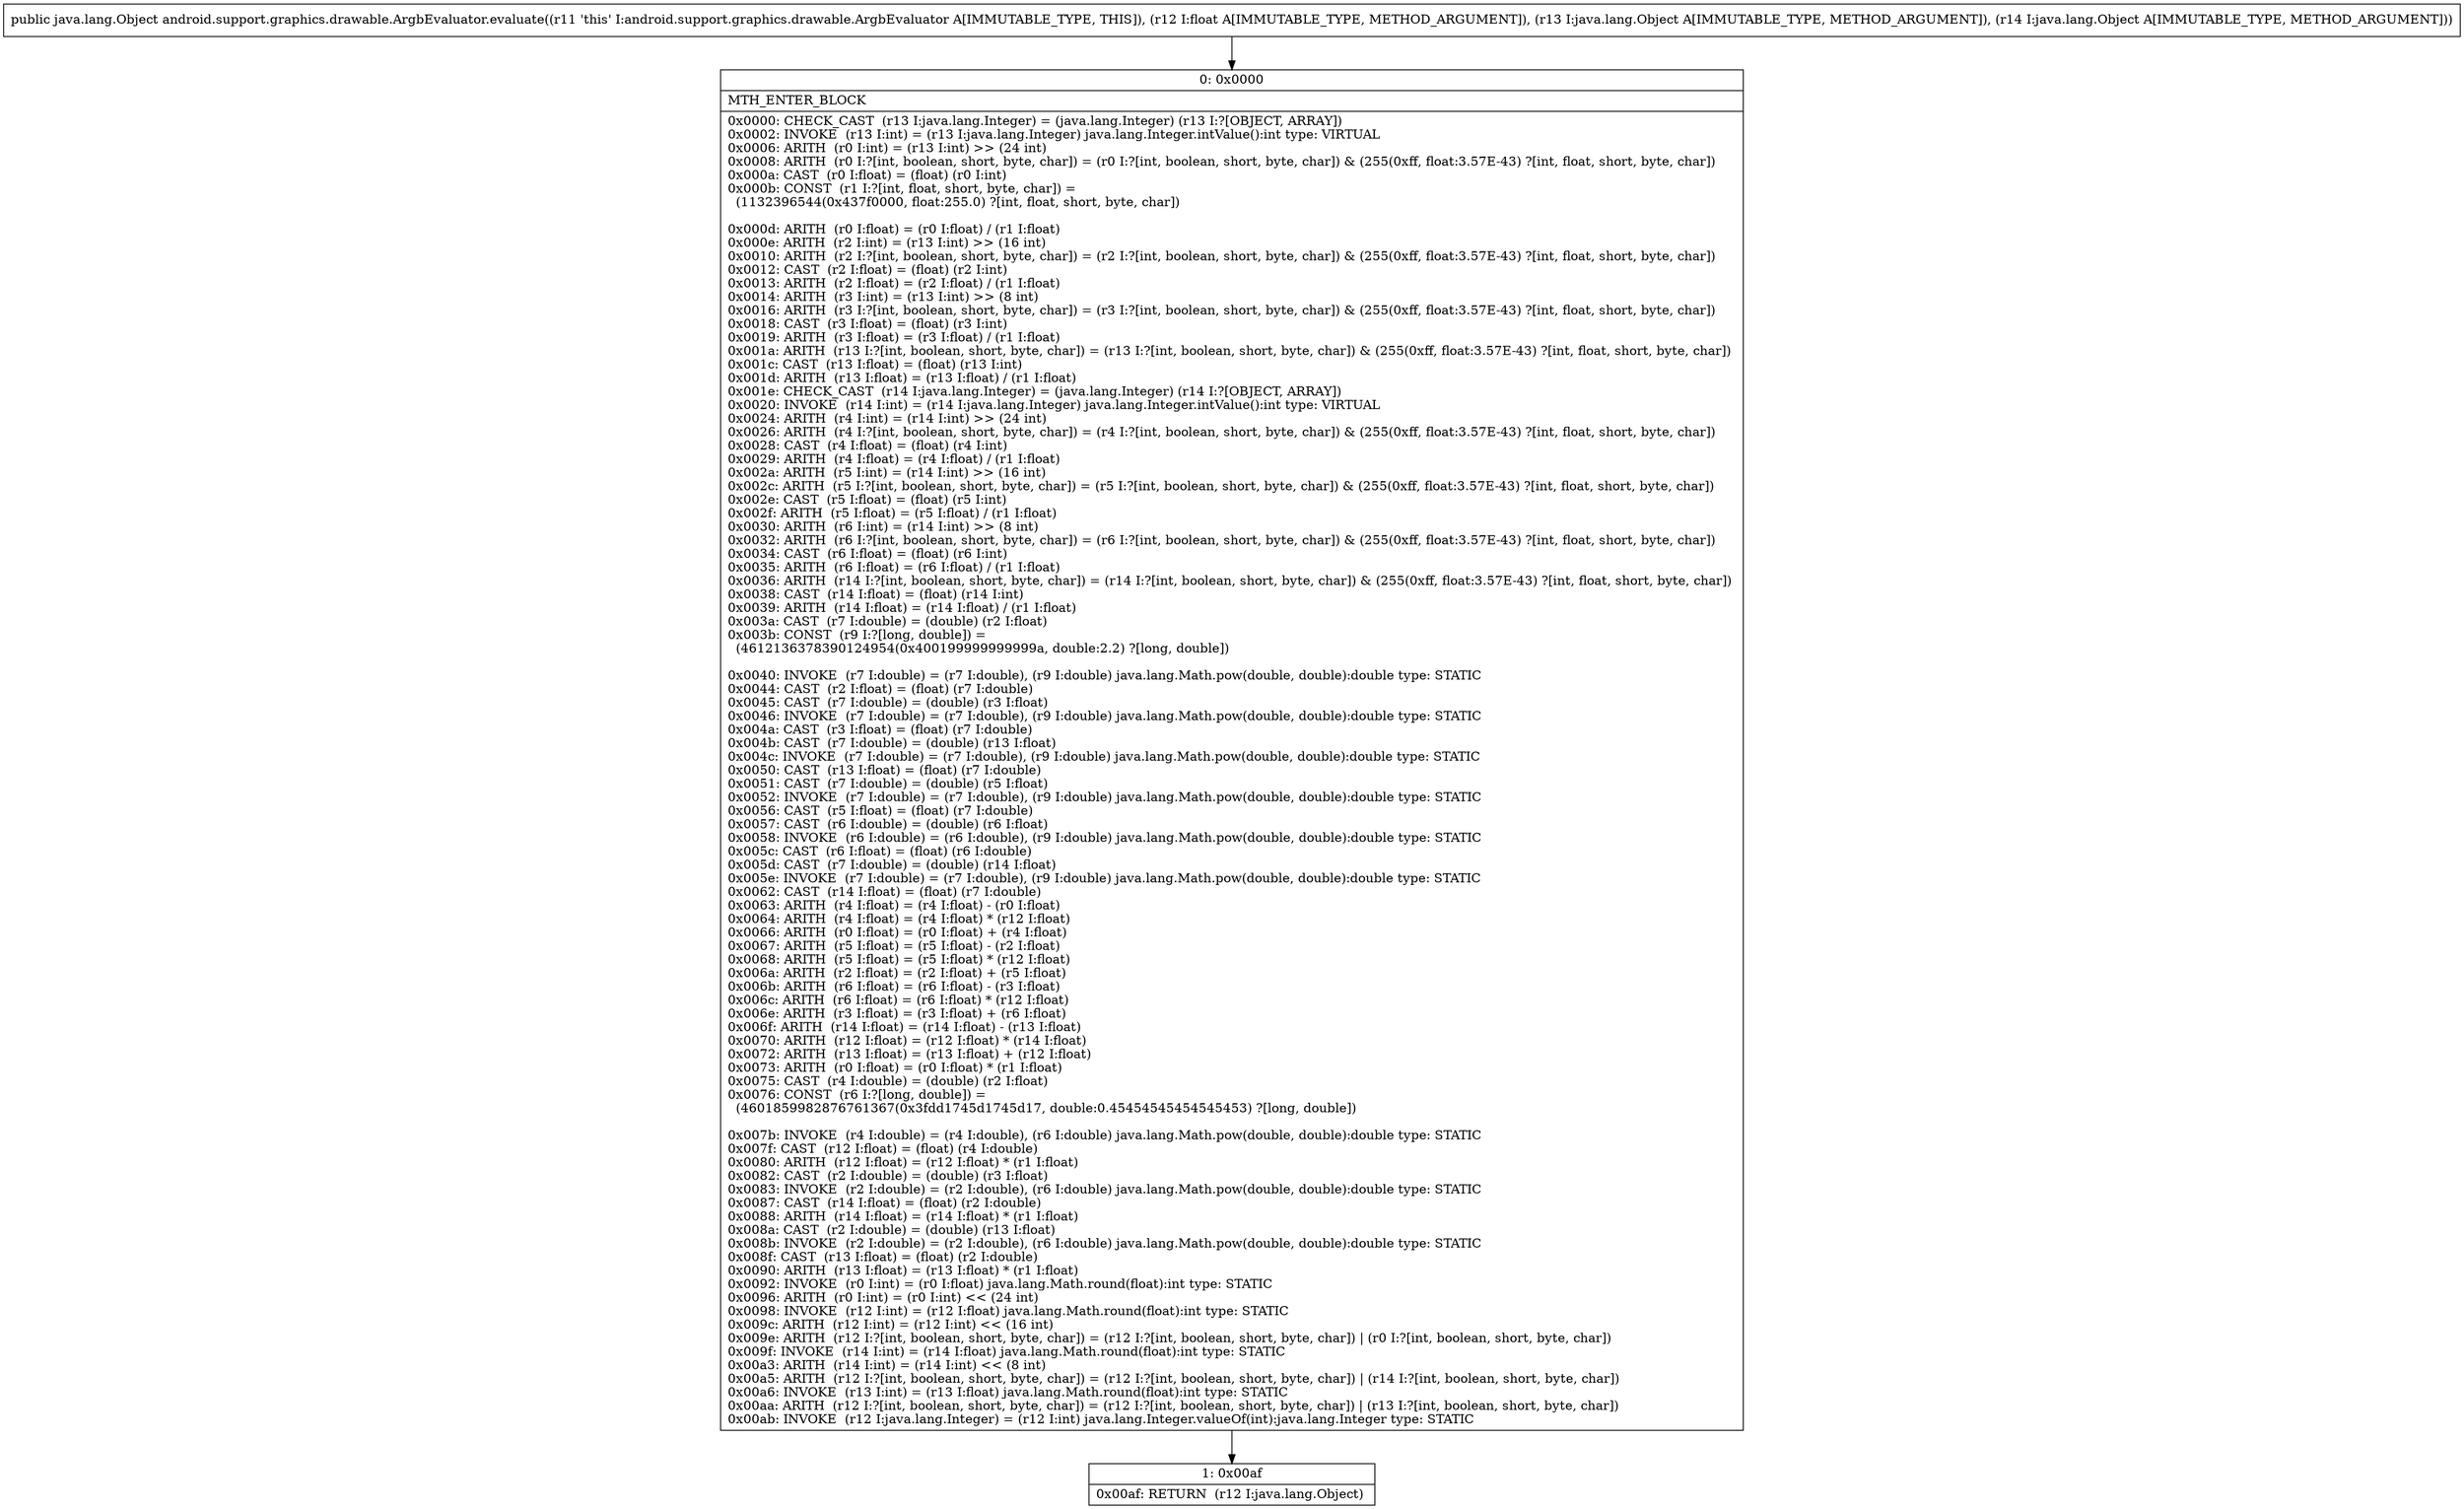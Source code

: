 digraph "CFG forandroid.support.graphics.drawable.ArgbEvaluator.evaluate(FLjava\/lang\/Object;Ljava\/lang\/Object;)Ljava\/lang\/Object;" {
Node_0 [shape=record,label="{0\:\ 0x0000|MTH_ENTER_BLOCK\l|0x0000: CHECK_CAST  (r13 I:java.lang.Integer) = (java.lang.Integer) (r13 I:?[OBJECT, ARRAY]) \l0x0002: INVOKE  (r13 I:int) = (r13 I:java.lang.Integer) java.lang.Integer.intValue():int type: VIRTUAL \l0x0006: ARITH  (r0 I:int) = (r13 I:int) \>\> (24 int) \l0x0008: ARITH  (r0 I:?[int, boolean, short, byte, char]) = (r0 I:?[int, boolean, short, byte, char]) & (255(0xff, float:3.57E\-43) ?[int, float, short, byte, char]) \l0x000a: CAST  (r0 I:float) = (float) (r0 I:int) \l0x000b: CONST  (r1 I:?[int, float, short, byte, char]) = \l  (1132396544(0x437f0000, float:255.0) ?[int, float, short, byte, char])\l \l0x000d: ARITH  (r0 I:float) = (r0 I:float) \/ (r1 I:float) \l0x000e: ARITH  (r2 I:int) = (r13 I:int) \>\> (16 int) \l0x0010: ARITH  (r2 I:?[int, boolean, short, byte, char]) = (r2 I:?[int, boolean, short, byte, char]) & (255(0xff, float:3.57E\-43) ?[int, float, short, byte, char]) \l0x0012: CAST  (r2 I:float) = (float) (r2 I:int) \l0x0013: ARITH  (r2 I:float) = (r2 I:float) \/ (r1 I:float) \l0x0014: ARITH  (r3 I:int) = (r13 I:int) \>\> (8 int) \l0x0016: ARITH  (r3 I:?[int, boolean, short, byte, char]) = (r3 I:?[int, boolean, short, byte, char]) & (255(0xff, float:3.57E\-43) ?[int, float, short, byte, char]) \l0x0018: CAST  (r3 I:float) = (float) (r3 I:int) \l0x0019: ARITH  (r3 I:float) = (r3 I:float) \/ (r1 I:float) \l0x001a: ARITH  (r13 I:?[int, boolean, short, byte, char]) = (r13 I:?[int, boolean, short, byte, char]) & (255(0xff, float:3.57E\-43) ?[int, float, short, byte, char]) \l0x001c: CAST  (r13 I:float) = (float) (r13 I:int) \l0x001d: ARITH  (r13 I:float) = (r13 I:float) \/ (r1 I:float) \l0x001e: CHECK_CAST  (r14 I:java.lang.Integer) = (java.lang.Integer) (r14 I:?[OBJECT, ARRAY]) \l0x0020: INVOKE  (r14 I:int) = (r14 I:java.lang.Integer) java.lang.Integer.intValue():int type: VIRTUAL \l0x0024: ARITH  (r4 I:int) = (r14 I:int) \>\> (24 int) \l0x0026: ARITH  (r4 I:?[int, boolean, short, byte, char]) = (r4 I:?[int, boolean, short, byte, char]) & (255(0xff, float:3.57E\-43) ?[int, float, short, byte, char]) \l0x0028: CAST  (r4 I:float) = (float) (r4 I:int) \l0x0029: ARITH  (r4 I:float) = (r4 I:float) \/ (r1 I:float) \l0x002a: ARITH  (r5 I:int) = (r14 I:int) \>\> (16 int) \l0x002c: ARITH  (r5 I:?[int, boolean, short, byte, char]) = (r5 I:?[int, boolean, short, byte, char]) & (255(0xff, float:3.57E\-43) ?[int, float, short, byte, char]) \l0x002e: CAST  (r5 I:float) = (float) (r5 I:int) \l0x002f: ARITH  (r5 I:float) = (r5 I:float) \/ (r1 I:float) \l0x0030: ARITH  (r6 I:int) = (r14 I:int) \>\> (8 int) \l0x0032: ARITH  (r6 I:?[int, boolean, short, byte, char]) = (r6 I:?[int, boolean, short, byte, char]) & (255(0xff, float:3.57E\-43) ?[int, float, short, byte, char]) \l0x0034: CAST  (r6 I:float) = (float) (r6 I:int) \l0x0035: ARITH  (r6 I:float) = (r6 I:float) \/ (r1 I:float) \l0x0036: ARITH  (r14 I:?[int, boolean, short, byte, char]) = (r14 I:?[int, boolean, short, byte, char]) & (255(0xff, float:3.57E\-43) ?[int, float, short, byte, char]) \l0x0038: CAST  (r14 I:float) = (float) (r14 I:int) \l0x0039: ARITH  (r14 I:float) = (r14 I:float) \/ (r1 I:float) \l0x003a: CAST  (r7 I:double) = (double) (r2 I:float) \l0x003b: CONST  (r9 I:?[long, double]) = \l  (4612136378390124954(0x400199999999999a, double:2.2) ?[long, double])\l \l0x0040: INVOKE  (r7 I:double) = (r7 I:double), (r9 I:double) java.lang.Math.pow(double, double):double type: STATIC \l0x0044: CAST  (r2 I:float) = (float) (r7 I:double) \l0x0045: CAST  (r7 I:double) = (double) (r3 I:float) \l0x0046: INVOKE  (r7 I:double) = (r7 I:double), (r9 I:double) java.lang.Math.pow(double, double):double type: STATIC \l0x004a: CAST  (r3 I:float) = (float) (r7 I:double) \l0x004b: CAST  (r7 I:double) = (double) (r13 I:float) \l0x004c: INVOKE  (r7 I:double) = (r7 I:double), (r9 I:double) java.lang.Math.pow(double, double):double type: STATIC \l0x0050: CAST  (r13 I:float) = (float) (r7 I:double) \l0x0051: CAST  (r7 I:double) = (double) (r5 I:float) \l0x0052: INVOKE  (r7 I:double) = (r7 I:double), (r9 I:double) java.lang.Math.pow(double, double):double type: STATIC \l0x0056: CAST  (r5 I:float) = (float) (r7 I:double) \l0x0057: CAST  (r6 I:double) = (double) (r6 I:float) \l0x0058: INVOKE  (r6 I:double) = (r6 I:double), (r9 I:double) java.lang.Math.pow(double, double):double type: STATIC \l0x005c: CAST  (r6 I:float) = (float) (r6 I:double) \l0x005d: CAST  (r7 I:double) = (double) (r14 I:float) \l0x005e: INVOKE  (r7 I:double) = (r7 I:double), (r9 I:double) java.lang.Math.pow(double, double):double type: STATIC \l0x0062: CAST  (r14 I:float) = (float) (r7 I:double) \l0x0063: ARITH  (r4 I:float) = (r4 I:float) \- (r0 I:float) \l0x0064: ARITH  (r4 I:float) = (r4 I:float) * (r12 I:float) \l0x0066: ARITH  (r0 I:float) = (r0 I:float) + (r4 I:float) \l0x0067: ARITH  (r5 I:float) = (r5 I:float) \- (r2 I:float) \l0x0068: ARITH  (r5 I:float) = (r5 I:float) * (r12 I:float) \l0x006a: ARITH  (r2 I:float) = (r2 I:float) + (r5 I:float) \l0x006b: ARITH  (r6 I:float) = (r6 I:float) \- (r3 I:float) \l0x006c: ARITH  (r6 I:float) = (r6 I:float) * (r12 I:float) \l0x006e: ARITH  (r3 I:float) = (r3 I:float) + (r6 I:float) \l0x006f: ARITH  (r14 I:float) = (r14 I:float) \- (r13 I:float) \l0x0070: ARITH  (r12 I:float) = (r12 I:float) * (r14 I:float) \l0x0072: ARITH  (r13 I:float) = (r13 I:float) + (r12 I:float) \l0x0073: ARITH  (r0 I:float) = (r0 I:float) * (r1 I:float) \l0x0075: CAST  (r4 I:double) = (double) (r2 I:float) \l0x0076: CONST  (r6 I:?[long, double]) = \l  (4601859982876761367(0x3fdd1745d1745d17, double:0.45454545454545453) ?[long, double])\l \l0x007b: INVOKE  (r4 I:double) = (r4 I:double), (r6 I:double) java.lang.Math.pow(double, double):double type: STATIC \l0x007f: CAST  (r12 I:float) = (float) (r4 I:double) \l0x0080: ARITH  (r12 I:float) = (r12 I:float) * (r1 I:float) \l0x0082: CAST  (r2 I:double) = (double) (r3 I:float) \l0x0083: INVOKE  (r2 I:double) = (r2 I:double), (r6 I:double) java.lang.Math.pow(double, double):double type: STATIC \l0x0087: CAST  (r14 I:float) = (float) (r2 I:double) \l0x0088: ARITH  (r14 I:float) = (r14 I:float) * (r1 I:float) \l0x008a: CAST  (r2 I:double) = (double) (r13 I:float) \l0x008b: INVOKE  (r2 I:double) = (r2 I:double), (r6 I:double) java.lang.Math.pow(double, double):double type: STATIC \l0x008f: CAST  (r13 I:float) = (float) (r2 I:double) \l0x0090: ARITH  (r13 I:float) = (r13 I:float) * (r1 I:float) \l0x0092: INVOKE  (r0 I:int) = (r0 I:float) java.lang.Math.round(float):int type: STATIC \l0x0096: ARITH  (r0 I:int) = (r0 I:int) \<\< (24 int) \l0x0098: INVOKE  (r12 I:int) = (r12 I:float) java.lang.Math.round(float):int type: STATIC \l0x009c: ARITH  (r12 I:int) = (r12 I:int) \<\< (16 int) \l0x009e: ARITH  (r12 I:?[int, boolean, short, byte, char]) = (r12 I:?[int, boolean, short, byte, char]) \| (r0 I:?[int, boolean, short, byte, char]) \l0x009f: INVOKE  (r14 I:int) = (r14 I:float) java.lang.Math.round(float):int type: STATIC \l0x00a3: ARITH  (r14 I:int) = (r14 I:int) \<\< (8 int) \l0x00a5: ARITH  (r12 I:?[int, boolean, short, byte, char]) = (r12 I:?[int, boolean, short, byte, char]) \| (r14 I:?[int, boolean, short, byte, char]) \l0x00a6: INVOKE  (r13 I:int) = (r13 I:float) java.lang.Math.round(float):int type: STATIC \l0x00aa: ARITH  (r12 I:?[int, boolean, short, byte, char]) = (r12 I:?[int, boolean, short, byte, char]) \| (r13 I:?[int, boolean, short, byte, char]) \l0x00ab: INVOKE  (r12 I:java.lang.Integer) = (r12 I:int) java.lang.Integer.valueOf(int):java.lang.Integer type: STATIC \l}"];
Node_1 [shape=record,label="{1\:\ 0x00af|0x00af: RETURN  (r12 I:java.lang.Object) \l}"];
MethodNode[shape=record,label="{public java.lang.Object android.support.graphics.drawable.ArgbEvaluator.evaluate((r11 'this' I:android.support.graphics.drawable.ArgbEvaluator A[IMMUTABLE_TYPE, THIS]), (r12 I:float A[IMMUTABLE_TYPE, METHOD_ARGUMENT]), (r13 I:java.lang.Object A[IMMUTABLE_TYPE, METHOD_ARGUMENT]), (r14 I:java.lang.Object A[IMMUTABLE_TYPE, METHOD_ARGUMENT])) }"];
MethodNode -> Node_0;
Node_0 -> Node_1;
}

